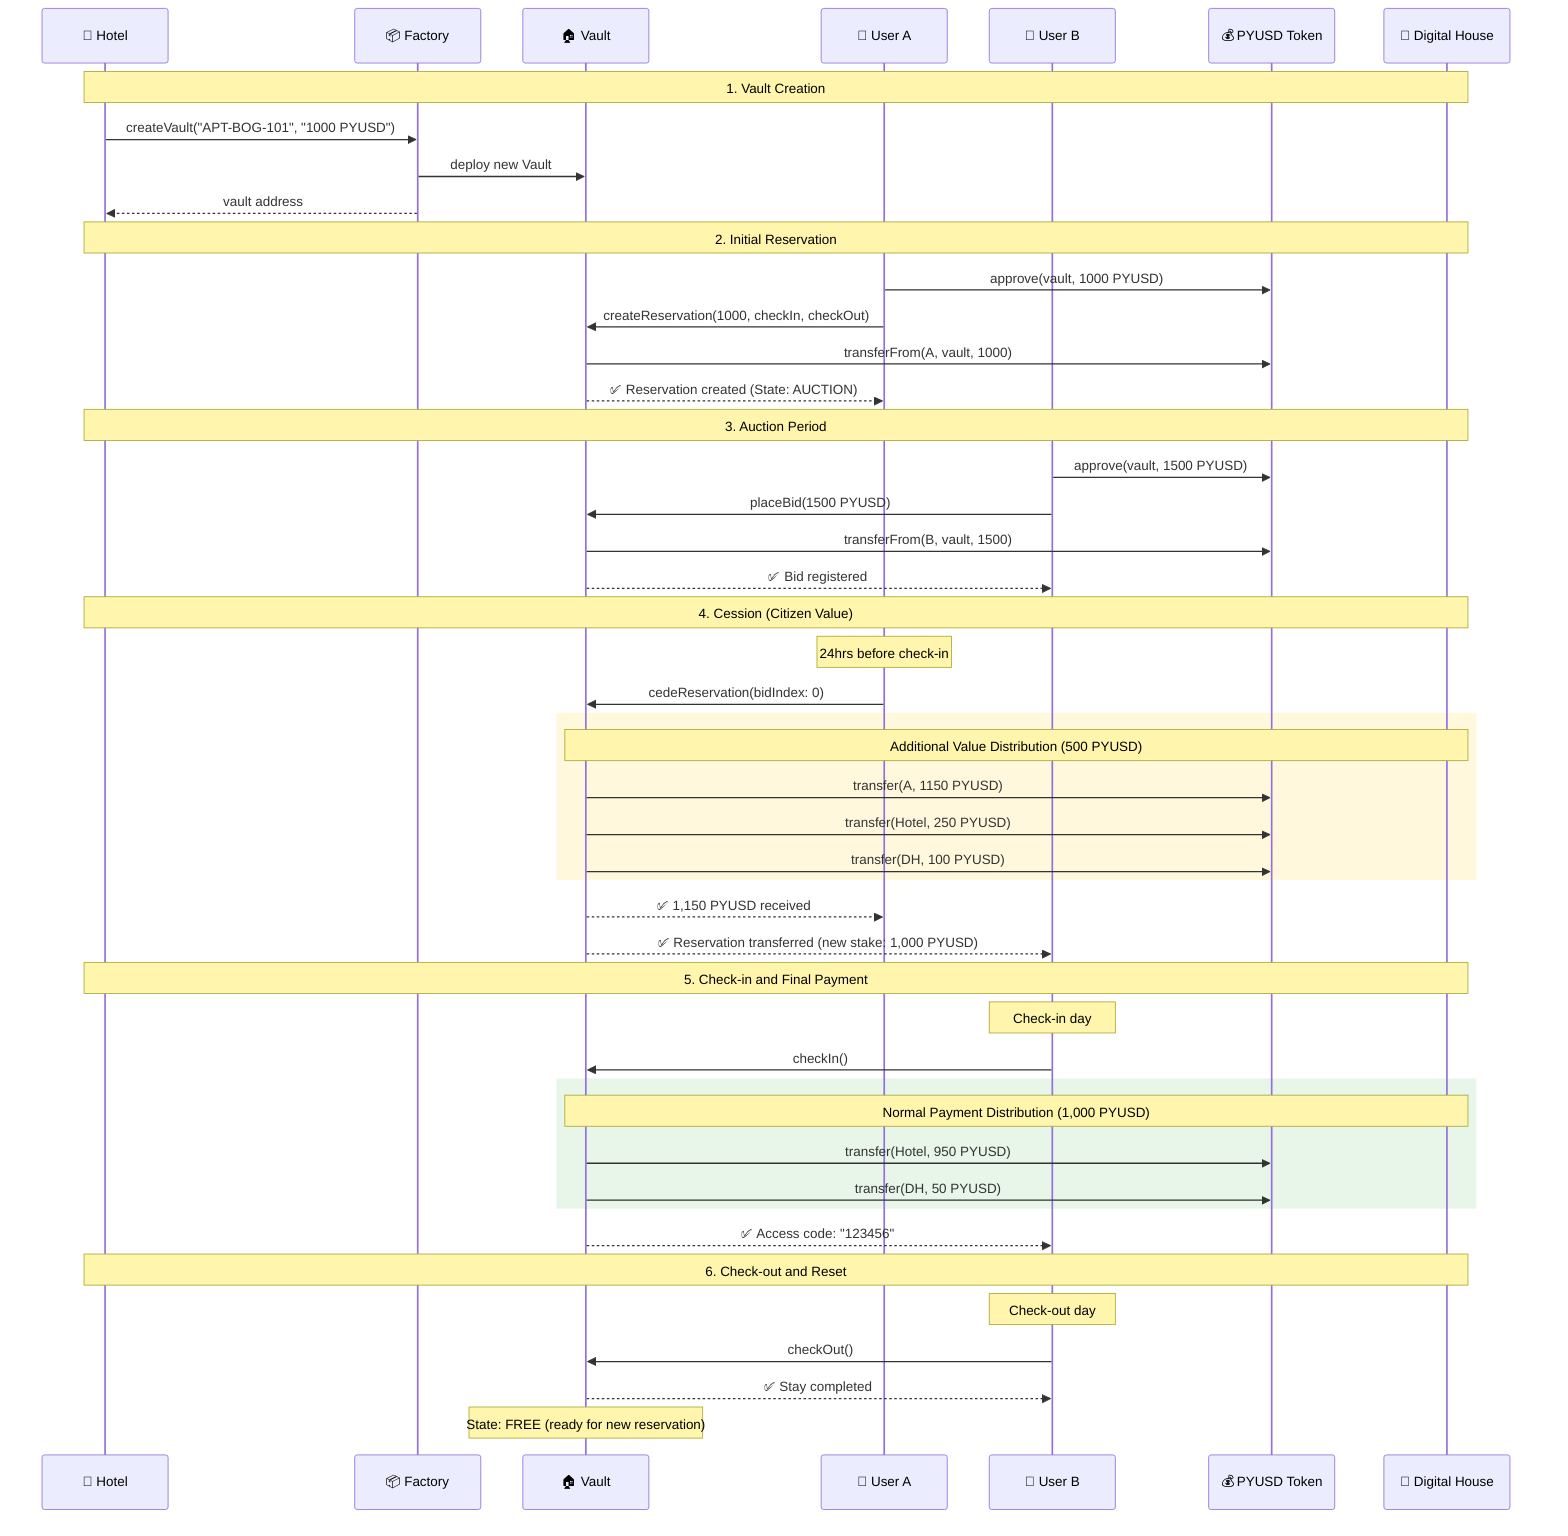 sequenceDiagram
    participant H as 🏨 Hotel
    participant F as 📦 Factory
    participant V as 🏠 Vault
    participant A as 👤 User A
    participant B as 👥 User B
    participant P as 💰 PYUSD Token
    participant DH as 🏢 Digital House

    Note over H,DH: 1. Vault Creation
    H->>F: createVault("APT-BOG-101", "1000 PYUSD")
    F->>V: deploy new Vault
    F-->>H: vault address

    Note over H,DH: 2. Initial Reservation
    A->>P: approve(vault, 1000 PYUSD)
    A->>V: createReservation(1000, checkIn, checkOut)
    V->>P: transferFrom(A, vault, 1000)
    V-->>A: ✅ Reservation created (State: AUCTION)

    Note over H,DH: 3. Auction Period
    B->>P: approve(vault, 1500 PYUSD)
    B->>V: placeBid(1500 PYUSD)
    V->>P: transferFrom(B, vault, 1500)
    V-->>B: ✅ Bid registered

    Note over H,DH: 4. Cession (Citizen Value)
    Note over A: 24hrs before check-in
    A->>V: cedeReservation(bidIndex: 0)
    
    rect rgb(255, 248, 220)
        Note over V,DH: Additional Value Distribution (500 PYUSD)
        V->>P: transfer(A, 1150 PYUSD) # 1000 + 150 citizen value
        V->>P: transfer(Hotel, 250 PYUSD) # 50% of additional
        V->>P: transfer(DH, 100 PYUSD) # 20% of additional
    end
    
    V-->>A: ✅ 1,150 PYUSD received
    V-->>B: ✅ Reservation transferred (new stake: 1,000 PYUSD)

    Note over H,DH: 5. Check-in and Final Payment
    Note over B: Check-in day
    B->>V: checkIn()
    
    rect rgb(232, 245, 233)
        Note over V,DH: Normal Payment Distribution (1,000 PYUSD)
        V->>P: transfer(Hotel, 950 PYUSD) # 95%
        V->>P: transfer(DH, 50 PYUSD) # 5%
    end
    
    V-->>B: ✅ Access code: "123456"

    Note over H,DH: 6. Check-out and Reset
    Note over B: Check-out day
    B->>V: checkOut()
    V-->>B: ✅ Stay completed
    Note over V: State: FREE (ready for new reservation)